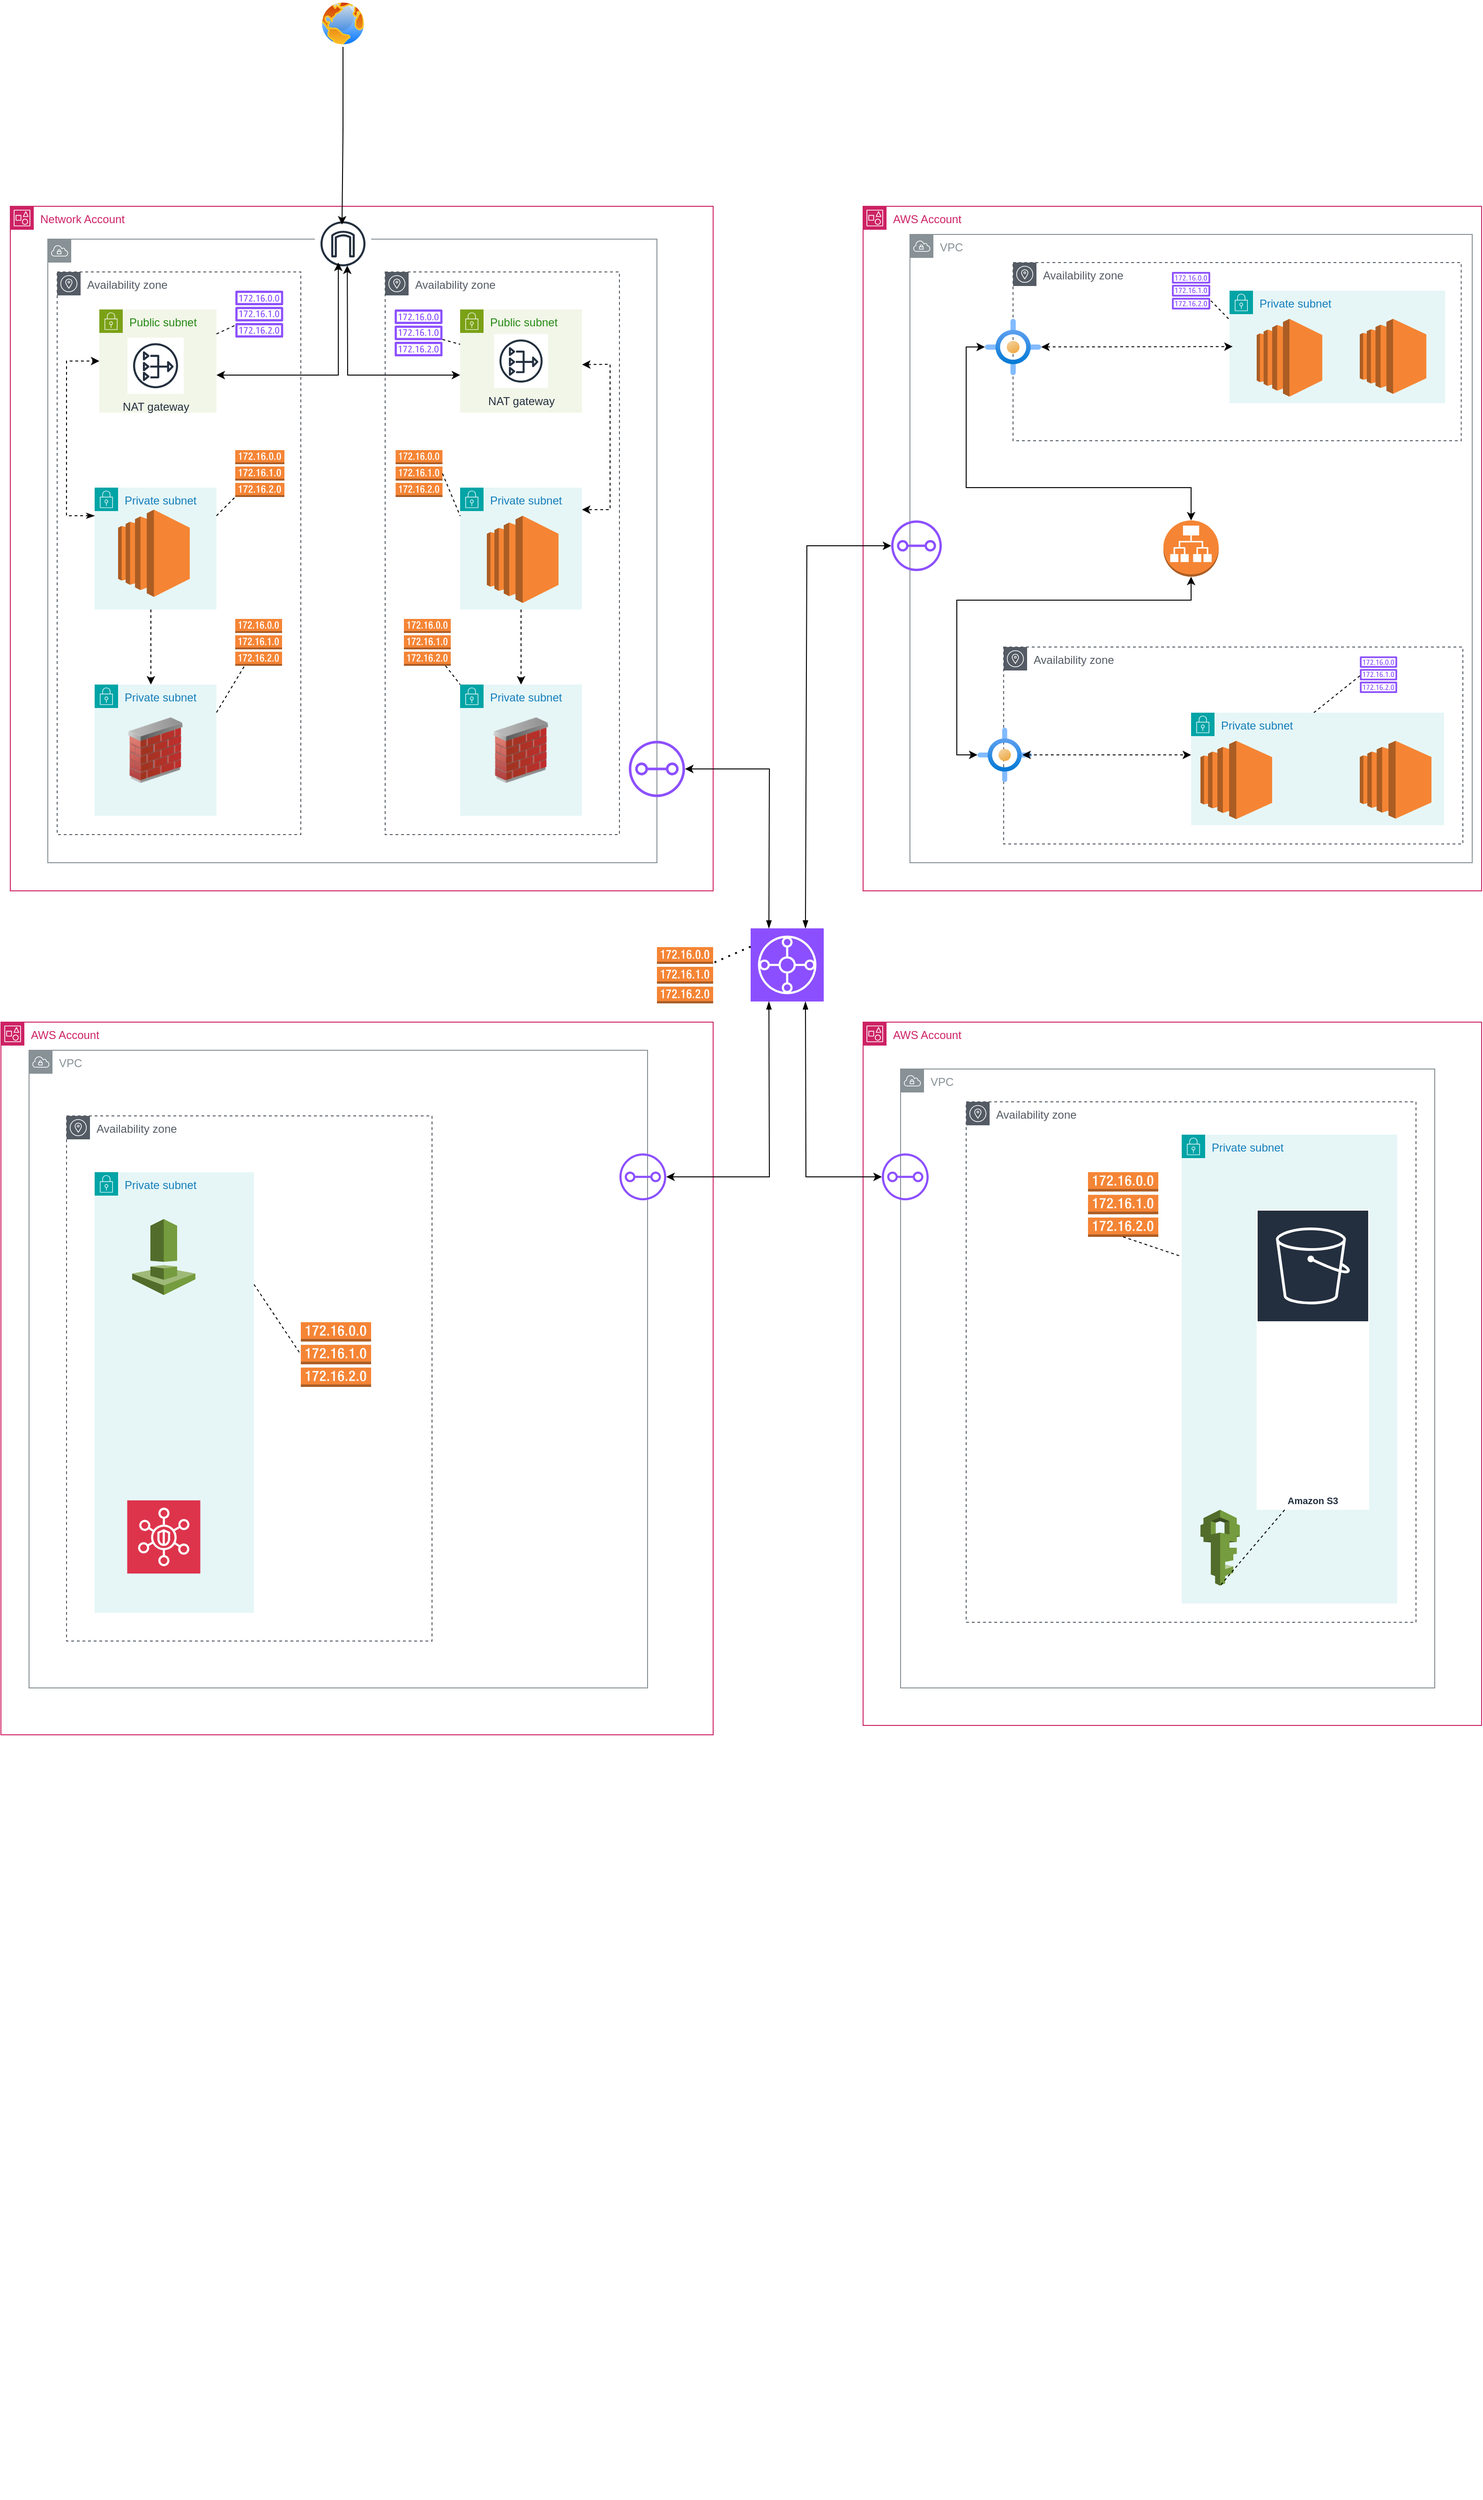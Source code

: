 <mxfile version="24.6.4" type="device">
  <diagram name="Page-1" id="OWm6JN1-mjV2NO-qpUYA">
    <mxGraphModel dx="2088" dy="2389" grid="1" gridSize="10" guides="1" tooltips="1" connect="1" arrows="1" fold="1" page="1" pageScale="1" pageWidth="850" pageHeight="1100" math="0" shadow="0">
      <root>
        <mxCell id="0" />
        <mxCell id="1" parent="0" />
        <mxCell id="9U7nXSSRrDvz8QAHJqQ8-1" value="Network Account" style="points=[[0,0],[0.25,0],[0.5,0],[0.75,0],[1,0],[1,0.25],[1,0.5],[1,0.75],[1,1],[0.75,1],[0.5,1],[0.25,1],[0,1],[0,0.75],[0,0.5],[0,0.25]];outlineConnect=0;gradientColor=none;html=1;whiteSpace=wrap;fontSize=12;fontStyle=0;container=1;pointerEvents=0;collapsible=0;recursiveResize=0;shape=mxgraph.aws4.group;grIcon=mxgraph.aws4.group_account;strokeColor=#CD2264;fillColor=none;verticalAlign=top;align=left;spacingLeft=30;fontColor=#CD2264;dashed=0;" parent="1" vertex="1">
          <mxGeometry x="70" y="-790" width="750" height="730" as="geometry" />
        </mxCell>
        <mxCell id="9U7nXSSRrDvz8QAHJqQ8-16" value="Availability zone" style="sketch=0;outlineConnect=0;gradientColor=none;html=1;whiteSpace=wrap;fontSize=12;fontStyle=0;shape=mxgraph.aws4.group;grIcon=mxgraph.aws4.group_availability_zone;strokeColor=#545B64;fillColor=none;verticalAlign=top;align=left;spacingLeft=30;fontColor=#545B64;dashed=1;" parent="9U7nXSSRrDvz8QAHJqQ8-1" vertex="1">
          <mxGeometry x="50" y="70" width="260" height="600" as="geometry" />
        </mxCell>
        <mxCell id="9U7nXSSRrDvz8QAHJqQ8-17" value="Availability zone" style="sketch=0;outlineConnect=0;gradientColor=none;html=1;whiteSpace=wrap;fontSize=12;fontStyle=0;shape=mxgraph.aws4.group;grIcon=mxgraph.aws4.group_availability_zone;strokeColor=#545B64;fillColor=none;verticalAlign=top;align=left;spacingLeft=30;fontColor=#545B64;dashed=1;" parent="9U7nXSSRrDvz8QAHJqQ8-1" vertex="1">
          <mxGeometry x="400" y="70" width="250" height="600" as="geometry" />
        </mxCell>
        <mxCell id="9U7nXSSRrDvz8QAHJqQ8-20" value="Private subnet" style="points=[[0,0],[0.25,0],[0.5,0],[0.75,0],[1,0],[1,0.25],[1,0.5],[1,0.75],[1,1],[0.75,1],[0.5,1],[0.25,1],[0,1],[0,0.75],[0,0.5],[0,0.25]];outlineConnect=0;gradientColor=none;html=1;whiteSpace=wrap;fontSize=12;fontStyle=0;container=1;pointerEvents=0;collapsible=0;recursiveResize=0;shape=mxgraph.aws4.group;grIcon=mxgraph.aws4.group_security_group;grStroke=0;strokeColor=#00A4A6;fillColor=#E6F6F7;verticalAlign=top;align=left;spacingLeft=30;fontColor=#147EBA;dashed=0;" parent="9U7nXSSRrDvz8QAHJqQ8-1" vertex="1">
          <mxGeometry x="90" y="300" width="130" height="130" as="geometry" />
        </mxCell>
        <mxCell id="9U7nXSSRrDvz8QAHJqQ8-21" value="Private subnet" style="points=[[0,0],[0.25,0],[0.5,0],[0.75,0],[1,0],[1,0.25],[1,0.5],[1,0.75],[1,1],[0.75,1],[0.5,1],[0.25,1],[0,1],[0,0.75],[0,0.5],[0,0.25]];outlineConnect=0;gradientColor=none;html=1;whiteSpace=wrap;fontSize=12;fontStyle=0;container=1;pointerEvents=0;collapsible=0;recursiveResize=0;shape=mxgraph.aws4.group;grIcon=mxgraph.aws4.group_security_group;grStroke=0;strokeColor=#00A4A6;fillColor=#E6F6F7;verticalAlign=top;align=left;spacingLeft=30;fontColor=#147EBA;dashed=0;" parent="9U7nXSSRrDvz8QAHJqQ8-1" vertex="1">
          <mxGeometry x="90" y="510" width="130" height="140" as="geometry" />
        </mxCell>
        <mxCell id="9U7nXSSRrDvz8QAHJqQ8-18" value="&lt;div&gt;&lt;br&gt;&lt;/div&gt;&lt;div&gt;&lt;br&gt;&lt;/div&gt;&lt;div&gt;&lt;br&gt;&lt;/div&gt;&lt;div&gt;&lt;br&gt;&lt;/div&gt;&lt;div&gt;&lt;br&gt;&lt;/div&gt;&lt;div&gt;&lt;br&gt;&lt;/div&gt;&lt;div&gt;&lt;br&gt;&lt;/div&gt;&lt;div&gt;&lt;br&gt;&lt;/div&gt;&lt;div&gt;&lt;br&gt;&lt;/div&gt;&lt;div&gt;&lt;br&gt;&lt;/div&gt;&lt;div&gt;&lt;br&gt;&lt;/div&gt;&lt;div&gt;&lt;br&gt;&lt;/div&gt;&lt;div&gt;&lt;br&gt;&lt;/div&gt;&lt;div&gt;&lt;br&gt;&lt;/div&gt;&lt;div&gt;&lt;br&gt;&lt;/div&gt;&lt;div&gt;&lt;br&gt;&lt;/div&gt;&lt;div&gt;&lt;br&gt;&lt;/div&gt;&lt;div&gt;&lt;br&gt;&lt;/div&gt;&lt;div&gt;&lt;br&gt;&lt;/div&gt;&lt;div&gt;&lt;br&gt;&lt;/div&gt;&lt;div&gt;&lt;br&gt;&lt;/div&gt;&lt;div&gt;&lt;br&gt;&lt;/div&gt;&lt;div&gt;&lt;br&gt;&lt;/div&gt;&lt;div&gt;&lt;br&gt;&lt;/div&gt;&lt;div&gt;&lt;br&gt;&lt;/div&gt;&lt;div&gt;&lt;br&gt;&lt;/div&gt;&lt;div&gt;&lt;br&gt;&lt;/div&gt;&lt;div&gt;&lt;br&gt;&lt;/div&gt;&lt;div&gt;&lt;br&gt;&lt;/div&gt;&lt;div&gt;&lt;br&gt;&lt;/div&gt;&lt;div&gt;&lt;br&gt;&lt;/div&gt;&lt;div&gt;&lt;br&gt;&lt;/div&gt;&lt;div&gt;&lt;br&gt;&lt;/div&gt;&lt;div&gt;&lt;br&gt;&lt;/div&gt;&lt;div&gt;&lt;br&gt;&lt;/div&gt;&lt;div&gt;&lt;br&gt;&lt;/div&gt;&lt;div&gt;&lt;br&gt;&lt;/div&gt;&lt;div&gt;&lt;br&gt;&lt;/div&gt;&lt;div&gt;&lt;br&gt;&lt;/div&gt;&lt;div&gt;&lt;br&gt;&lt;/div&gt;&lt;div&gt;&lt;br&gt;&lt;/div&gt;&lt;div&gt;&lt;br&gt;&lt;/div&gt;&lt;div&gt;&lt;br&gt;&lt;/div&gt;&lt;div&gt;&lt;br&gt;&lt;/div&gt;&lt;div&gt;&lt;br&gt;&lt;/div&gt;&lt;div&gt;&lt;br&gt;&lt;/div&gt;&lt;div&gt;&lt;br&gt;&lt;/div&gt;&lt;div&gt;&lt;br&gt;&lt;/div&gt;&lt;div&gt;&lt;br&gt;&lt;/div&gt;&lt;div&gt;&lt;br&gt;&lt;/div&gt;&lt;div&gt;&lt;br&gt;&lt;/div&gt;&lt;div&gt;&lt;br&gt;&lt;/div&gt;&lt;div&gt;&lt;br&gt;&lt;/div&gt;&lt;div&gt;&lt;br&gt;&lt;/div&gt;&lt;div&gt;&lt;br&gt;&lt;/div&gt;&lt;div&gt;&lt;br&gt;&lt;/div&gt;&lt;div&gt;&lt;br&gt;&lt;/div&gt;&lt;div&gt;&lt;br&gt;&lt;/div&gt;&lt;div&gt;&lt;br&gt;&lt;/div&gt;&lt;div&gt;&lt;br&gt;&lt;/div&gt;&lt;div&gt;&lt;br&gt;&lt;/div&gt;&lt;div&gt;&lt;br&gt;&lt;/div&gt;&lt;div&gt;&lt;br&gt;&lt;/div&gt;&lt;div&gt;&lt;br&gt;&lt;/div&gt;&lt;div&gt;&lt;br&gt;&lt;/div&gt;&lt;div&gt;&lt;br&gt;&lt;/div&gt;&lt;div&gt;&lt;br&gt;&lt;/div&gt;&lt;div&gt;&lt;br&gt;&lt;/div&gt;&lt;div&gt;&lt;br&gt;&lt;/div&gt;&lt;div&gt;&lt;br&gt;&lt;/div&gt;&lt;div&gt;&lt;br&gt;&lt;/div&gt;&lt;div&gt;&lt;br&gt;&lt;/div&gt;&lt;div&gt;&lt;br&gt;&lt;/div&gt;&lt;div&gt;&lt;br&gt;&lt;/div&gt;&lt;div&gt;&lt;br&gt;&lt;/div&gt;&lt;div&gt;&lt;br&gt;&lt;/div&gt;&lt;div&gt;&lt;br&gt;&lt;/div&gt;&lt;div&gt;&lt;br&gt;&lt;/div&gt;&lt;div&gt;&lt;br&gt;&lt;/div&gt;&lt;div&gt;&lt;br&gt;&lt;/div&gt;&lt;div&gt;&lt;br&gt;&lt;/div&gt;&lt;div&gt;&lt;br&gt;&lt;/div&gt;&lt;div&gt;&lt;br&gt;&lt;/div&gt;&lt;div&gt;&lt;br&gt;&lt;/div&gt;&lt;div&gt;&lt;br&gt;&lt;/div&gt;&lt;div&gt;&lt;br&gt;&lt;/div&gt;&lt;div&gt;&lt;br&gt;&lt;/div&gt;&lt;div&gt;&lt;br&gt;&lt;/div&gt;&lt;div&gt;&lt;br&gt;&lt;/div&gt;&lt;div&gt;&lt;br&gt;&lt;/div&gt;&lt;div&gt;&lt;br&gt;&lt;/div&gt;&lt;div&gt;&lt;br&gt;&lt;/div&gt;&lt;div&gt;&lt;br&gt;&lt;/div&gt;&lt;div&gt;&lt;br&gt;&lt;/div&gt;&lt;div&gt;&lt;br&gt;&lt;/div&gt;&lt;div&gt;&lt;br&gt;&lt;/div&gt;&lt;div&gt;&lt;br&gt;&lt;/div&gt;&lt;div&gt;&lt;br&gt;&lt;/div&gt;&lt;div&gt;&lt;br&gt;&lt;/div&gt;&lt;div&gt;&lt;br&gt;&lt;/div&gt;&lt;div&gt;&lt;br&gt;&lt;/div&gt;&lt;div&gt;&lt;br&gt;&lt;/div&gt;&lt;div&gt;&lt;br&gt;&lt;/div&gt;&lt;div&gt;&lt;br&gt;&lt;/div&gt;&lt;div&gt;&lt;br&gt;&lt;/div&gt;&lt;div&gt;&lt;br&gt;&lt;/div&gt;&lt;div&gt;&lt;br&gt;&lt;/div&gt;&lt;div&gt;&lt;br&gt;&lt;/div&gt;&lt;div&gt;&lt;br&gt;&lt;/div&gt;&lt;div&gt;&lt;br&gt;&lt;/div&gt;&lt;div&gt;&lt;br&gt;&lt;/div&gt;&lt;div&gt;&lt;br&gt;&lt;/div&gt;&lt;div&gt;&lt;br&gt;&lt;/div&gt;&lt;div&gt;&lt;br&gt;&lt;/div&gt;&lt;div&gt;&lt;br&gt;&lt;/div&gt;&lt;div&gt;&lt;br&gt;&lt;/div&gt;&lt;div&gt;&lt;br&gt;&lt;/div&gt;&lt;div&gt;&lt;br&gt;&lt;/div&gt;&lt;div&gt;&lt;br&gt;&lt;/div&gt;&lt;div&gt;&lt;br&gt;&lt;/div&gt;&lt;div&gt;&lt;br&gt;&lt;/div&gt;&lt;div&gt;&lt;br&gt;&lt;/div&gt;&lt;div&gt;&lt;br&gt;&lt;/div&gt;&lt;div&gt;&lt;br&gt;&lt;/div&gt;&lt;div&gt;&lt;br&gt;&lt;/div&gt;&lt;div&gt;&lt;br&gt;&lt;/div&gt;&lt;div&gt;&lt;br&gt;&lt;/div&gt;&lt;div&gt;&lt;br&gt;&lt;/div&gt;&lt;div&gt;&lt;br&gt;&lt;/div&gt;&lt;div&gt;&lt;br&gt;&lt;/div&gt;&lt;div&gt;&lt;br&gt;&lt;/div&gt;&lt;div&gt;&lt;br&gt;&lt;/div&gt;&lt;div&gt;&lt;br&gt;&lt;/div&gt;&lt;div&gt;&lt;br&gt;&lt;/div&gt;&lt;div&gt;&lt;br&gt;&lt;/div&gt;&lt;div&gt;&lt;br&gt;&lt;/div&gt;&lt;div&gt;&lt;br&gt;&lt;/div&gt;&lt;div&gt;&lt;br&gt;&lt;/div&gt;&lt;div&gt;&lt;br&gt;&lt;/div&gt;&lt;div&gt;&lt;br&gt;&lt;/div&gt;&lt;div&gt;&lt;br&gt;&lt;/div&gt;&lt;div&gt;&lt;br&gt;&lt;/div&gt;&lt;div&gt;&lt;br&gt;&lt;/div&gt;&lt;div&gt;&lt;br&gt;&lt;/div&gt;&lt;div&gt;&lt;br&gt;&lt;/div&gt;&lt;div&gt;&lt;br&gt;&lt;/div&gt;&lt;div&gt;&lt;br&gt;&lt;/div&gt;&lt;div&gt;&lt;br&gt;&lt;/div&gt;&lt;div&gt;&lt;br&gt;&lt;/div&gt;&lt;div&gt;&lt;br&gt;&lt;/div&gt;&lt;div&gt;&lt;br&gt;&lt;/div&gt;&lt;div&gt;&lt;br&gt;&lt;/div&gt;&lt;div&gt;&lt;br&gt;&lt;/div&gt;&lt;div&gt;&lt;br&gt;&lt;/div&gt;&lt;div&gt;&lt;br&gt;&lt;/div&gt;&lt;div&gt;&lt;br&gt;&lt;/div&gt;&lt;div&gt;&lt;br&gt;&lt;/div&gt;&lt;div&gt;&lt;br&gt;&lt;/div&gt;&lt;div&gt;&lt;br&gt;&lt;/div&gt;&lt;div&gt;&lt;br&gt;&lt;/div&gt;&lt;div&gt;&lt;br&gt;&lt;/div&gt;&lt;div&gt;&lt;br&gt;&lt;/div&gt;&lt;div&gt;&lt;br&gt;&lt;/div&gt;&lt;div&gt;&lt;br&gt;&lt;/div&gt;&lt;div&gt;&lt;br&gt;&lt;/div&gt;&lt;div&gt;&lt;br&gt;&lt;/div&gt;&lt;div&gt;&lt;br&gt;&lt;/div&gt;" style="sketch=0;outlineConnect=0;gradientColor=none;html=1;whiteSpace=wrap;fontSize=12;fontStyle=0;shape=mxgraph.aws4.group;grIcon=mxgraph.aws4.group_vpc;strokeColor=#879196;fillColor=none;verticalAlign=top;align=left;spacingLeft=30;fontColor=#879196;dashed=0;" parent="9U7nXSSRrDvz8QAHJqQ8-1" vertex="1">
          <mxGeometry x="40" y="35" width="650" height="665" as="geometry" />
        </mxCell>
        <mxCell id="9U7nXSSRrDvz8QAHJqQ8-23" value="Private subnet" style="points=[[0,0],[0.25,0],[0.5,0],[0.75,0],[1,0],[1,0.25],[1,0.5],[1,0.75],[1,1],[0.75,1],[0.5,1],[0.25,1],[0,1],[0,0.75],[0,0.5],[0,0.25]];outlineConnect=0;gradientColor=none;html=1;whiteSpace=wrap;fontSize=12;fontStyle=0;container=1;pointerEvents=0;collapsible=0;recursiveResize=0;shape=mxgraph.aws4.group;grIcon=mxgraph.aws4.group_security_group;grStroke=0;strokeColor=#00A4A6;fillColor=#E6F6F7;verticalAlign=top;align=left;spacingLeft=30;fontColor=#147EBA;dashed=0;" parent="9U7nXSSRrDvz8QAHJqQ8-1" vertex="1">
          <mxGeometry x="480" y="300" width="130" height="130" as="geometry" />
        </mxCell>
        <mxCell id="9U7nXSSRrDvz8QAHJqQ8-24" value="Private subnet" style="points=[[0,0],[0.25,0],[0.5,0],[0.75,0],[1,0],[1,0.25],[1,0.5],[1,0.75],[1,1],[0.75,1],[0.5,1],[0.25,1],[0,1],[0,0.75],[0,0.5],[0,0.25]];outlineConnect=0;gradientColor=none;html=1;whiteSpace=wrap;fontSize=12;fontStyle=0;container=1;pointerEvents=0;collapsible=0;recursiveResize=0;shape=mxgraph.aws4.group;grIcon=mxgraph.aws4.group_security_group;grStroke=0;strokeColor=#00A4A6;fillColor=#E6F6F7;verticalAlign=top;align=left;spacingLeft=30;fontColor=#147EBA;dashed=0;" parent="9U7nXSSRrDvz8QAHJqQ8-1" vertex="1">
          <mxGeometry x="480" y="510" width="130" height="140" as="geometry" />
        </mxCell>
        <mxCell id="9U7nXSSRrDvz8QAHJqQ8-25" value="Public subnet" style="points=[[0,0],[0.25,0],[0.5,0],[0.75,0],[1,0],[1,0.25],[1,0.5],[1,0.75],[1,1],[0.75,1],[0.5,1],[0.25,1],[0,1],[0,0.75],[0,0.5],[0,0.25]];outlineConnect=0;gradientColor=none;html=1;whiteSpace=wrap;fontSize=12;fontStyle=0;container=1;pointerEvents=0;collapsible=0;recursiveResize=0;shape=mxgraph.aws4.group;grIcon=mxgraph.aws4.group_security_group;grStroke=0;strokeColor=#7AA116;fillColor=#F2F6E8;verticalAlign=top;align=left;spacingLeft=30;fontColor=#248814;dashed=0;" parent="9U7nXSSRrDvz8QAHJqQ8-1" vertex="1">
          <mxGeometry x="480" y="110" width="130" height="110" as="geometry" />
        </mxCell>
        <mxCell id="9U7nXSSRrDvz8QAHJqQ8-35" value="NAT gateway" style="sketch=0;outlineConnect=0;fontColor=#232F3E;gradientColor=none;strokeColor=#232F3E;fillColor=#ffffff;dashed=0;verticalLabelPosition=bottom;verticalAlign=top;align=center;html=1;fontSize=12;fontStyle=0;aspect=fixed;shape=mxgraph.aws4.resourceIcon;resIcon=mxgraph.aws4.nat_gateway;" parent="9U7nXSSRrDvz8QAHJqQ8-25" vertex="1">
          <mxGeometry x="36.25" y="26.25" width="57.5" height="57.5" as="geometry" />
        </mxCell>
        <mxCell id="9U7nXSSRrDvz8QAHJqQ8-26" value="" style="image;html=1;image=img/lib/clip_art/networking/Firewall_02_128x128.png" parent="9U7nXSSRrDvz8QAHJqQ8-1" vertex="1">
          <mxGeometry x="115" y="545" width="80" height="70" as="geometry" />
        </mxCell>
        <mxCell id="9U7nXSSRrDvz8QAHJqQ8-81" value="" style="sketch=0;outlineConnect=0;fontColor=#232F3E;gradientColor=none;fillColor=#8C4FFF;strokeColor=none;dashed=0;verticalLabelPosition=bottom;verticalAlign=top;align=center;html=1;fontSize=12;fontStyle=0;aspect=fixed;pointerEvents=1;shape=mxgraph.aws4.transit_gateway_attachment;" parent="9U7nXSSRrDvz8QAHJqQ8-1" vertex="1">
          <mxGeometry x="660" y="570" width="60" height="60" as="geometry" />
        </mxCell>
        <mxCell id="9U7nXSSRrDvz8QAHJqQ8-84" value="" style="outlineConnect=0;dashed=0;verticalLabelPosition=bottom;verticalAlign=top;align=center;html=1;shape=mxgraph.aws3.route_table;fillColor=#F58536;gradientColor=none;" parent="9U7nXSSRrDvz8QAHJqQ8-1" vertex="1">
          <mxGeometry x="240" y="440" width="50" height="50" as="geometry" />
        </mxCell>
        <mxCell id="A2wYe5Lk7VYMT8OSqMmi-5" value="" style="outlineConnect=0;dashed=0;verticalLabelPosition=bottom;verticalAlign=top;align=center;html=1;shape=mxgraph.aws3.route_table;fillColor=#F58536;gradientColor=none;" parent="9U7nXSSRrDvz8QAHJqQ8-1" vertex="1">
          <mxGeometry x="420" y="440" width="50" height="50" as="geometry" />
        </mxCell>
        <mxCell id="A2wYe5Lk7VYMT8OSqMmi-6" value="" style="endArrow=none;dashed=1;html=1;rounded=0;exitX=0.277;exitY=0.759;exitDx=0;exitDy=0;exitPerimeter=0;" parent="9U7nXSSRrDvz8QAHJqQ8-1" edge="1" target="9U7nXSSRrDvz8QAHJqQ8-84" source="9U7nXSSRrDvz8QAHJqQ8-18">
          <mxGeometry width="50" height="50" relative="1" as="geometry">
            <mxPoint x="220" y="370" as="sourcePoint" />
            <mxPoint x="260" y="370" as="targetPoint" />
          </mxGeometry>
        </mxCell>
        <mxCell id="A2wYe5Lk7VYMT8OSqMmi-7" value="" style="endArrow=none;dashed=1;html=1;rounded=0;entryX=0;entryY=0;entryDx=0;entryDy=0;" parent="9U7nXSSRrDvz8QAHJqQ8-1" source="A2wYe5Lk7VYMT8OSqMmi-5" edge="1" target="9U7nXSSRrDvz8QAHJqQ8-24">
          <mxGeometry width="50" height="50" relative="1" as="geometry">
            <mxPoint x="430" y="410" as="sourcePoint" />
            <mxPoint x="480" y="360" as="targetPoint" />
          </mxGeometry>
        </mxCell>
        <mxCell id="A2wYe5Lk7VYMT8OSqMmi-9" value="" style="endArrow=none;dashed=1;html=1;rounded=0;" parent="9U7nXSSRrDvz8QAHJqQ8-1" edge="1" target="A2wYe5Lk7VYMT8OSqMmi-10" source="aYsSUd1kMYHy3e7kK73V-3">
          <mxGeometry width="50" height="50" relative="1" as="geometry">
            <mxPoint x="220" y="450" as="sourcePoint" />
            <mxPoint x="260" y="440" as="targetPoint" />
          </mxGeometry>
        </mxCell>
        <mxCell id="A2wYe5Lk7VYMT8OSqMmi-10" value="" style="sketch=0;outlineConnect=0;fontColor=#232F3E;gradientColor=none;fillColor=#8C4FFF;strokeColor=none;dashed=0;verticalLabelPosition=bottom;verticalAlign=top;align=center;html=1;fontSize=12;fontStyle=0;aspect=fixed;pointerEvents=1;shape=mxgraph.aws4.route_table;" parent="9U7nXSSRrDvz8QAHJqQ8-1" vertex="1">
          <mxGeometry x="240" y="90" width="51.32" height="50" as="geometry" />
        </mxCell>
        <mxCell id="A2wYe5Lk7VYMT8OSqMmi-11" value="" style="sketch=0;outlineConnect=0;fontColor=#232F3E;gradientColor=none;fillColor=#8C4FFF;strokeColor=none;dashed=0;verticalLabelPosition=bottom;verticalAlign=top;align=center;html=1;fontSize=12;fontStyle=0;aspect=fixed;pointerEvents=1;shape=mxgraph.aws4.route_table;" parent="9U7nXSSRrDvz8QAHJqQ8-1" vertex="1">
          <mxGeometry x="410" y="110" width="51.32" height="50" as="geometry" />
        </mxCell>
        <mxCell id="A2wYe5Lk7VYMT8OSqMmi-12" value="" style="endArrow=none;dashed=1;html=1;rounded=0;" parent="9U7nXSSRrDvz8QAHJqQ8-1" source="A2wYe5Lk7VYMT8OSqMmi-11" edge="1" target="9U7nXSSRrDvz8QAHJqQ8-25">
          <mxGeometry width="50" height="50" relative="1" as="geometry">
            <mxPoint x="430" y="490" as="sourcePoint" />
            <mxPoint x="480" y="440" as="targetPoint" />
          </mxGeometry>
        </mxCell>
        <mxCell id="aYsSUd1kMYHy3e7kK73V-3" value="Public subnet" style="points=[[0,0],[0.25,0],[0.5,0],[0.75,0],[1,0],[1,0.25],[1,0.5],[1,0.75],[1,1],[0.75,1],[0.5,1],[0.25,1],[0,1],[0,0.75],[0,0.5],[0,0.25]];outlineConnect=0;gradientColor=none;html=1;whiteSpace=wrap;fontSize=12;fontStyle=0;container=1;pointerEvents=0;collapsible=0;recursiveResize=0;shape=mxgraph.aws4.group;grIcon=mxgraph.aws4.group_security_group;grStroke=0;strokeColor=#7AA116;fillColor=#F2F6E8;verticalAlign=top;align=left;spacingLeft=30;fontColor=#248814;dashed=0;" vertex="1" parent="9U7nXSSRrDvz8QAHJqQ8-1">
          <mxGeometry x="95" y="110" width="125" height="110" as="geometry" />
        </mxCell>
        <mxCell id="aYsSUd1kMYHy3e7kK73V-4" value="" style="outlineConnect=0;dashed=0;verticalLabelPosition=bottom;verticalAlign=top;align=center;html=1;shape=mxgraph.aws3.route_table;fillColor=#F58536;gradientColor=none;" vertex="1" parent="9U7nXSSRrDvz8QAHJqQ8-1">
          <mxGeometry x="240" y="260" width="52.5" height="50" as="geometry" />
        </mxCell>
        <mxCell id="aYsSUd1kMYHy3e7kK73V-5" value="" style="endArrow=none;dashed=1;html=1;rounded=0;entryX=0;entryY=1;entryDx=0;entryDy=0;entryPerimeter=0;" edge="1" parent="9U7nXSSRrDvz8QAHJqQ8-1" target="aYsSUd1kMYHy3e7kK73V-4">
          <mxGeometry width="50" height="50" relative="1" as="geometry">
            <mxPoint x="220" y="330" as="sourcePoint" />
            <mxPoint x="260" y="270" as="targetPoint" />
          </mxGeometry>
        </mxCell>
        <mxCell id="aYsSUd1kMYHy3e7kK73V-6" value="" style="outlineConnect=0;dashed=0;verticalLabelPosition=bottom;verticalAlign=top;align=center;html=1;shape=mxgraph.aws3.route_table;fillColor=#F58536;gradientColor=none;" vertex="1" parent="9U7nXSSRrDvz8QAHJqQ8-1">
          <mxGeometry x="411.17" y="260" width="50" height="50" as="geometry" />
        </mxCell>
        <mxCell id="aYsSUd1kMYHy3e7kK73V-8" value="" style="endArrow=none;dashed=1;html=1;rounded=0;exitX=1;exitY=0.5;exitDx=0;exitDy=0;exitPerimeter=0;entryX=0.677;entryY=0.444;entryDx=0;entryDy=0;entryPerimeter=0;" edge="1" parent="9U7nXSSRrDvz8QAHJqQ8-1" source="aYsSUd1kMYHy3e7kK73V-6" target="9U7nXSSRrDvz8QAHJqQ8-18">
          <mxGeometry width="50" height="50" relative="1" as="geometry">
            <mxPoint x="550" y="240" as="sourcePoint" />
            <mxPoint x="600" y="190" as="targetPoint" />
          </mxGeometry>
        </mxCell>
        <mxCell id="aYsSUd1kMYHy3e7kK73V-13" value="" style="endArrow=classic;html=1;rounded=0;startArrow=classicThin;startFill=1;dashed=1;" edge="1" parent="9U7nXSSRrDvz8QAHJqQ8-1" target="aYsSUd1kMYHy3e7kK73V-3">
          <mxGeometry width="50" height="50" relative="1" as="geometry">
            <mxPoint x="89.95" y="330" as="sourcePoint" />
            <mxPoint x="90.0" y="180.285" as="targetPoint" />
            <Array as="points">
              <mxPoint x="59.95" y="330" />
              <mxPoint x="60" y="165" />
            </Array>
          </mxGeometry>
        </mxCell>
        <mxCell id="aYsSUd1kMYHy3e7kK73V-14" value="" style="endArrow=classic;startArrow=classic;html=1;rounded=0;exitX=0.877;exitY=0.414;exitDx=0;exitDy=0;exitPerimeter=0;dashed=1;" edge="1" parent="9U7nXSSRrDvz8QAHJqQ8-1">
          <mxGeometry width="50" height="50" relative="1" as="geometry">
            <mxPoint x="610.05" y="168.81" as="sourcePoint" />
            <mxPoint x="610" y="323.5" as="targetPoint" />
            <Array as="points">
              <mxPoint x="640" y="168.5" />
              <mxPoint x="640" y="323.5" />
            </Array>
          </mxGeometry>
        </mxCell>
        <mxCell id="9U7nXSSRrDvz8QAHJqQ8-27" value="" style="image;html=1;image=img/lib/clip_art/networking/Firewall_02_128x128.png" parent="9U7nXSSRrDvz8QAHJqQ8-1" vertex="1">
          <mxGeometry x="505" y="545" width="80" height="70" as="geometry" />
        </mxCell>
        <mxCell id="9U7nXSSRrDvz8QAHJqQ8-28" value="NAT gateway" style="sketch=0;outlineConnect=0;fontColor=#232F3E;gradientColor=none;strokeColor=#232F3E;fillColor=#ffffff;dashed=0;verticalLabelPosition=bottom;verticalAlign=top;align=center;html=1;fontSize=12;fontStyle=0;aspect=fixed;shape=mxgraph.aws4.resourceIcon;resIcon=mxgraph.aws4.nat_gateway;" parent="9U7nXSSRrDvz8QAHJqQ8-1" vertex="1">
          <mxGeometry x="125" y="140" width="60" height="60" as="geometry" />
        </mxCell>
        <mxCell id="aYsSUd1kMYHy3e7kK73V-26" value="" style="endArrow=classic;startArrow=none;html=1;rounded=0;startFill=0;dashed=1;" edge="1" parent="9U7nXSSRrDvz8QAHJqQ8-1" target="9U7nXSSRrDvz8QAHJqQ8-24">
          <mxGeometry width="50" height="50" relative="1" as="geometry">
            <mxPoint x="545" y="430" as="sourcePoint" />
            <mxPoint x="550" y="460" as="targetPoint" />
          </mxGeometry>
        </mxCell>
        <mxCell id="aYsSUd1kMYHy3e7kK73V-27" value="" style="endArrow=classic;startArrow=none;html=1;rounded=0;startFill=0;dashed=1;" edge="1" parent="9U7nXSSRrDvz8QAHJqQ8-1">
          <mxGeometry width="50" height="50" relative="1" as="geometry">
            <mxPoint x="150" y="430" as="sourcePoint" />
            <mxPoint x="150" y="510" as="targetPoint" />
          </mxGeometry>
        </mxCell>
        <mxCell id="9U7nXSSRrDvz8QAHJqQ8-19" value="&lt;div&gt;&lt;br&gt;&lt;/div&gt;&lt;div&gt;&lt;br&gt;&lt;/div&gt;&lt;div&gt;&lt;br&gt;&lt;/div&gt;&lt;div&gt;&lt;br&gt;&lt;/div&gt;&lt;div&gt;&lt;br&gt;&lt;/div&gt;&lt;div&gt;&lt;br&gt;&lt;/div&gt;&lt;div&gt;&lt;br&gt;&lt;/div&gt;&lt;div&gt;&lt;br&gt;&lt;/div&gt;&lt;div&gt;&lt;br&gt;&lt;/div&gt;&lt;div&gt;&lt;br&gt;&lt;/div&gt;&lt;div&gt;&lt;br&gt;&lt;/div&gt;&lt;div&gt;&lt;br&gt;&lt;/div&gt;&lt;div&gt;&lt;br&gt;&lt;/div&gt;&lt;div&gt;&lt;br&gt;&lt;/div&gt;&lt;div&gt;&lt;br&gt;&lt;/div&gt;&lt;div&gt;&lt;br&gt;&lt;/div&gt;&lt;div&gt;&lt;br&gt;&lt;/div&gt;&lt;div&gt;&lt;br&gt;&lt;/div&gt;&lt;div&gt;&lt;br&gt;&lt;/div&gt;&lt;div&gt;&lt;br&gt;&lt;/div&gt;&lt;div&gt;&lt;br&gt;&lt;/div&gt;&lt;div&gt;&lt;br&gt;&lt;/div&gt;&lt;div&gt;&lt;br&gt;&lt;/div&gt;&lt;div&gt;&lt;br&gt;&lt;/div&gt;&lt;div&gt;&lt;br&gt;&lt;/div&gt;&lt;div&gt;&lt;br&gt;&lt;/div&gt;&lt;div&gt;&lt;br&gt;&lt;/div&gt;&lt;div&gt;&lt;br&gt;&lt;/div&gt;&lt;div&gt;&lt;br&gt;&lt;/div&gt;&lt;div&gt;&lt;br&gt;&lt;/div&gt;&lt;div&gt;&lt;br&gt;&lt;/div&gt;&lt;div&gt;&lt;br&gt;&lt;/div&gt;&lt;div&gt;&lt;br&gt;&lt;/div&gt;" style="sketch=0;outlineConnect=0;fontColor=#232F3E;gradientColor=none;strokeColor=#232F3E;fillColor=#ffffff;dashed=0;verticalLabelPosition=bottom;verticalAlign=top;align=center;html=1;fontSize=12;fontStyle=0;aspect=fixed;shape=mxgraph.aws4.resourceIcon;resIcon=mxgraph.aws4.internet_gateway;" parent="9U7nXSSRrDvz8QAHJqQ8-1" vertex="1">
          <mxGeometry x="325" y="10" width="60" height="60" as="geometry" />
        </mxCell>
        <mxCell id="aYsSUd1kMYHy3e7kK73V-46" value="" style="endArrow=classic;startArrow=classic;html=1;rounded=0;exitX=0.277;exitY=0.218;exitDx=0;exitDy=0;exitPerimeter=0;" edge="1" parent="9U7nXSSRrDvz8QAHJqQ8-1" source="9U7nXSSRrDvz8QAHJqQ8-18">
          <mxGeometry width="50" height="50" relative="1" as="geometry">
            <mxPoint x="840" y="490" as="sourcePoint" />
            <mxPoint x="350" y="60" as="targetPoint" />
            <Array as="points">
              <mxPoint x="350" y="180" />
            </Array>
          </mxGeometry>
        </mxCell>
        <mxCell id="aYsSUd1kMYHy3e7kK73V-47" value="" style="endArrow=classic;startArrow=classic;html=1;rounded=0;exitX=0.677;exitY=0.218;exitDx=0;exitDy=0;exitPerimeter=0;entryX=0.576;entryY=0.885;entryDx=0;entryDy=0;entryPerimeter=0;" edge="1" parent="9U7nXSSRrDvz8QAHJqQ8-1" source="9U7nXSSRrDvz8QAHJqQ8-18" target="9U7nXSSRrDvz8QAHJqQ8-19">
          <mxGeometry width="50" height="50" relative="1" as="geometry">
            <mxPoint x="510" y="220" as="sourcePoint" />
            <mxPoint x="360" y="70" as="targetPoint" />
            <Array as="points">
              <mxPoint x="360" y="180" />
            </Array>
          </mxGeometry>
        </mxCell>
        <mxCell id="aYsSUd1kMYHy3e7kK73V-48" value="" style="outlineConnect=0;dashed=0;verticalLabelPosition=bottom;verticalAlign=top;align=center;html=1;shape=mxgraph.aws3.ec2;fillColor=#F58534;gradientColor=none;" vertex="1" parent="9U7nXSSRrDvz8QAHJqQ8-1">
          <mxGeometry x="115" y="323.5" width="76.5" height="93" as="geometry" />
        </mxCell>
        <mxCell id="aYsSUd1kMYHy3e7kK73V-49" value="" style="outlineConnect=0;dashed=0;verticalLabelPosition=bottom;verticalAlign=top;align=center;html=1;shape=mxgraph.aws3.ec2;fillColor=#F58534;gradientColor=none;" vertex="1" parent="9U7nXSSRrDvz8QAHJqQ8-1">
          <mxGeometry x="508.5" y="330" width="76.5" height="93" as="geometry" />
        </mxCell>
        <mxCell id="9U7nXSSRrDvz8QAHJqQ8-34" value="AWS Account" style="points=[[0,0],[0.25,0],[0.5,0],[0.75,0],[1,0],[1,0.25],[1,0.5],[1,0.75],[1,1],[0.75,1],[0.5,1],[0.25,1],[0,1],[0,0.75],[0,0.5],[0,0.25]];outlineConnect=0;gradientColor=none;html=1;whiteSpace=wrap;fontSize=12;fontStyle=0;container=1;pointerEvents=0;collapsible=0;recursiveResize=0;shape=mxgraph.aws4.group;grIcon=mxgraph.aws4.group_account;strokeColor=#CD2264;fillColor=none;verticalAlign=top;align=left;spacingLeft=30;fontColor=#CD2264;dashed=0;" parent="1" vertex="1">
          <mxGeometry x="980" y="-790" width="660" height="730" as="geometry" />
        </mxCell>
        <mxCell id="9U7nXSSRrDvz8QAHJqQ8-36" value="VPC" style="sketch=0;outlineConnect=0;gradientColor=none;html=1;whiteSpace=wrap;fontSize=12;fontStyle=0;shape=mxgraph.aws4.group;grIcon=mxgraph.aws4.group_vpc;strokeColor=#879196;fillColor=none;verticalAlign=top;align=left;spacingLeft=30;fontColor=#879196;dashed=0;" parent="9U7nXSSRrDvz8QAHJqQ8-34" vertex="1">
          <mxGeometry x="50" y="30" width="600" height="670" as="geometry" />
        </mxCell>
        <mxCell id="9U7nXSSRrDvz8QAHJqQ8-37" value="Private subnet" style="points=[[0,0],[0.25,0],[0.5,0],[0.75,0],[1,0],[1,0.25],[1,0.5],[1,0.75],[1,1],[0.75,1],[0.5,1],[0.25,1],[0,1],[0,0.75],[0,0.5],[0,0.25]];outlineConnect=0;gradientColor=none;html=1;whiteSpace=wrap;fontSize=12;fontStyle=0;container=1;pointerEvents=0;collapsible=0;recursiveResize=0;shape=mxgraph.aws4.group;grIcon=mxgraph.aws4.group_security_group;grStroke=0;strokeColor=#00A4A6;fillColor=#E6F6F7;verticalAlign=top;align=left;spacingLeft=30;fontColor=#147EBA;dashed=0;" parent="9U7nXSSRrDvz8QAHJqQ8-34" vertex="1">
          <mxGeometry x="350" y="540" width="270" height="120" as="geometry" />
        </mxCell>
        <mxCell id="9U7nXSSRrDvz8QAHJqQ8-42" value="Availability zone" style="sketch=0;outlineConnect=0;gradientColor=none;html=1;whiteSpace=wrap;fontSize=12;fontStyle=0;shape=mxgraph.aws4.group;grIcon=mxgraph.aws4.group_availability_zone;strokeColor=#545B64;fillColor=none;verticalAlign=top;align=left;spacingLeft=30;fontColor=#545B64;dashed=1;" parent="9U7nXSSRrDvz8QAHJqQ8-34" vertex="1">
          <mxGeometry x="160" y="60" width="478.25" height="190" as="geometry" />
        </mxCell>
        <mxCell id="9U7nXSSRrDvz8QAHJqQ8-41" value="Availability zone" style="sketch=0;outlineConnect=0;gradientColor=none;html=1;whiteSpace=wrap;fontSize=12;fontStyle=0;shape=mxgraph.aws4.group;grIcon=mxgraph.aws4.group_availability_zone;strokeColor=#545B64;fillColor=none;verticalAlign=top;align=left;spacingLeft=30;fontColor=#545B64;dashed=1;" parent="9U7nXSSRrDvz8QAHJqQ8-34" vertex="1">
          <mxGeometry x="150" y="470" width="490" height="210" as="geometry" />
        </mxCell>
        <mxCell id="A2wYe5Lk7VYMT8OSqMmi-13" value="" style="sketch=0;outlineConnect=0;fontColor=#232F3E;gradientColor=none;fillColor=#8C4FFF;strokeColor=none;dashed=0;verticalLabelPosition=bottom;verticalAlign=top;align=center;html=1;fontSize=12;fontStyle=0;aspect=fixed;pointerEvents=1;shape=mxgraph.aws4.route_table;" parent="9U7nXSSRrDvz8QAHJqQ8-34" vertex="1">
          <mxGeometry x="329.47" y="70" width="41.05" height="40" as="geometry" />
        </mxCell>
        <mxCell id="9U7nXSSRrDvz8QAHJqQ8-49" value="Private subnet" style="points=[[0,0],[0.25,0],[0.5,0],[0.75,0],[1,0],[1,0.25],[1,0.5],[1,0.75],[1,1],[0.75,1],[0.5,1],[0.25,1],[0,1],[0,0.75],[0,0.5],[0,0.25]];outlineConnect=0;gradientColor=none;html=1;whiteSpace=wrap;fontSize=12;fontStyle=0;container=1;pointerEvents=0;collapsible=0;recursiveResize=0;shape=mxgraph.aws4.group;grIcon=mxgraph.aws4.group_security_group;grStroke=0;strokeColor=#00A4A6;fillColor=#E6F6F7;verticalAlign=top;align=left;spacingLeft=30;fontColor=#147EBA;dashed=0;" parent="9U7nXSSRrDvz8QAHJqQ8-34" vertex="1">
          <mxGeometry x="391.05" y="90" width="230" height="120" as="geometry" />
        </mxCell>
        <mxCell id="9U7nXSSRrDvz8QAHJqQ8-51" value="" style="outlineConnect=0;dashed=0;verticalLabelPosition=bottom;verticalAlign=top;align=center;html=1;shape=mxgraph.aws3.ec2;fillColor=#F58534;gradientColor=none;" parent="9U7nXSSRrDvz8QAHJqQ8-49" vertex="1">
          <mxGeometry x="138.95" y="30" width="71.05" height="80" as="geometry" />
        </mxCell>
        <mxCell id="9U7nXSSRrDvz8QAHJqQ8-57" value="" style="outlineConnect=0;dashed=0;verticalLabelPosition=bottom;verticalAlign=top;align=center;html=1;shape=mxgraph.aws3.ec2;fillColor=#F58534;gradientColor=none;" parent="9U7nXSSRrDvz8QAHJqQ8-34" vertex="1">
          <mxGeometry x="420" y="120" width="70" height="83" as="geometry" />
        </mxCell>
        <mxCell id="A2wYe5Lk7VYMT8OSqMmi-22" value="" style="outlineConnect=0;dashed=0;verticalLabelPosition=bottom;verticalAlign=top;align=center;html=1;shape=mxgraph.aws3.ec2;fillColor=#F58534;gradientColor=none;" parent="9U7nXSSRrDvz8QAHJqQ8-34" vertex="1">
          <mxGeometry x="360" y="570" width="76.5" height="83.5" as="geometry" />
        </mxCell>
        <mxCell id="A2wYe5Lk7VYMT8OSqMmi-23" value="" style="outlineConnect=0;dashed=0;verticalLabelPosition=bottom;verticalAlign=top;align=center;html=1;shape=mxgraph.aws3.ec2;fillColor=#F58534;gradientColor=none;" parent="9U7nXSSRrDvz8QAHJqQ8-34" vertex="1">
          <mxGeometry x="530" y="570" width="76.5" height="83" as="geometry" />
        </mxCell>
        <mxCell id="A2wYe5Lk7VYMT8OSqMmi-24" value="" style="outlineConnect=0;dashed=0;verticalLabelPosition=bottom;verticalAlign=top;align=center;html=1;shape=mxgraph.aws3.application_load_balancer;fillColor=#F58534;gradientColor=none;" parent="9U7nXSSRrDvz8QAHJqQ8-34" vertex="1">
          <mxGeometry x="320.5" y="335" width="59" height="60" as="geometry" />
        </mxCell>
        <mxCell id="9U7nXSSRrDvz8QAHJqQ8-82" value="" style="sketch=0;outlineConnect=0;fontColor=#232F3E;gradientColor=none;fillColor=#8C4FFF;strokeColor=none;dashed=0;verticalLabelPosition=bottom;verticalAlign=top;align=center;html=1;fontSize=12;fontStyle=0;aspect=fixed;pointerEvents=1;shape=mxgraph.aws4.transit_gateway_attachment;" parent="9U7nXSSRrDvz8QAHJqQ8-34" vertex="1">
          <mxGeometry x="30" y="335" width="54" height="54" as="geometry" />
        </mxCell>
        <mxCell id="aYsSUd1kMYHy3e7kK73V-19" value="" style="image;aspect=fixed;html=1;points=[];align=center;fontSize=12;image=img/lib/azure2/other/Targets_Management.svg;" vertex="1" parent="9U7nXSSRrDvz8QAHJqQ8-34">
          <mxGeometry x="122" y="556" width="58" height="58" as="geometry" />
        </mxCell>
        <mxCell id="aYsSUd1kMYHy3e7kK73V-20" value="" style="image;aspect=fixed;html=1;points=[];align=center;fontSize=12;image=img/lib/azure2/other/Targets_Management.svg;" vertex="1" parent="9U7nXSSRrDvz8QAHJqQ8-34">
          <mxGeometry x="130" y="120" width="60" height="60" as="geometry" />
        </mxCell>
        <mxCell id="aYsSUd1kMYHy3e7kK73V-21" value="" style="endArrow=classic;startArrow=classic;html=1;rounded=0;" edge="1" parent="9U7nXSSRrDvz8QAHJqQ8-34" source="A2wYe5Lk7VYMT8OSqMmi-24" target="aYsSUd1kMYHy3e7kK73V-20">
          <mxGeometry width="50" height="50" relative="1" as="geometry">
            <mxPoint x="110" y="260" as="sourcePoint" />
            <mxPoint x="160" y="210" as="targetPoint" />
            <Array as="points">
              <mxPoint x="350" y="300" />
              <mxPoint x="110" y="300" />
              <mxPoint x="110" y="150" />
            </Array>
          </mxGeometry>
        </mxCell>
        <mxCell id="aYsSUd1kMYHy3e7kK73V-22" value="" style="endArrow=classic;startArrow=classic;html=1;rounded=0;entryX=0.5;entryY=1;entryDx=0;entryDy=0;entryPerimeter=0;" edge="1" parent="9U7nXSSRrDvz8QAHJqQ8-34" source="aYsSUd1kMYHy3e7kK73V-19" target="A2wYe5Lk7VYMT8OSqMmi-24">
          <mxGeometry width="50" height="50" relative="1" as="geometry">
            <mxPoint x="80" y="442" as="sourcePoint" />
            <mxPoint x="130" y="392" as="targetPoint" />
            <Array as="points">
              <mxPoint x="100" y="585" />
              <mxPoint x="100" y="420" />
              <mxPoint x="350" y="420" />
            </Array>
          </mxGeometry>
        </mxCell>
        <mxCell id="aYsSUd1kMYHy3e7kK73V-29" value="" style="sketch=0;outlineConnect=0;fontColor=#232F3E;gradientColor=none;fillColor=#8C4FFF;strokeColor=none;dashed=0;verticalLabelPosition=bottom;verticalAlign=top;align=center;html=1;fontSize=12;fontStyle=0;aspect=fixed;pointerEvents=1;shape=mxgraph.aws4.route_table;" vertex="1" parent="9U7nXSSRrDvz8QAHJqQ8-34">
          <mxGeometry x="530" y="480" width="40" height="38.97" as="geometry" />
        </mxCell>
        <mxCell id="aYsSUd1kMYHy3e7kK73V-31" value="" style="endArrow=none;dashed=1;html=1;rounded=0;" edge="1" parent="9U7nXSSRrDvz8QAHJqQ8-34">
          <mxGeometry width="50" height="50" relative="1" as="geometry">
            <mxPoint x="390" y="120" as="sourcePoint" />
            <mxPoint x="370.5" y="100" as="targetPoint" />
          </mxGeometry>
        </mxCell>
        <mxCell id="aYsSUd1kMYHy3e7kK73V-36" value="" style="endArrow=classic;startArrow=classic;html=1;rounded=0;dashed=1;" edge="1" parent="9U7nXSSRrDvz8QAHJqQ8-34">
          <mxGeometry width="50" height="50" relative="1" as="geometry">
            <mxPoint x="170" y="585" as="sourcePoint" />
            <mxPoint x="350" y="585" as="targetPoint" />
          </mxGeometry>
        </mxCell>
        <mxCell id="aYsSUd1kMYHy3e7kK73V-38" value="" style="endArrow=none;dashed=1;html=1;rounded=0;" edge="1" parent="9U7nXSSRrDvz8QAHJqQ8-34">
          <mxGeometry width="50" height="50" relative="1" as="geometry">
            <mxPoint x="481" y="540" as="sourcePoint" />
            <mxPoint x="531.05" y="500" as="targetPoint" />
          </mxGeometry>
        </mxCell>
        <mxCell id="aYsSUd1kMYHy3e7kK73V-39" value="" style="endArrow=classic;startArrow=classic;html=1;rounded=0;dashed=1;" edge="1" parent="9U7nXSSRrDvz8QAHJqQ8-34" source="aYsSUd1kMYHy3e7kK73V-20">
          <mxGeometry width="50" height="50" relative="1" as="geometry">
            <mxPoint x="320.134" y="149.57" as="sourcePoint" />
            <mxPoint x="394.39" y="149.61" as="targetPoint" />
          </mxGeometry>
        </mxCell>
        <mxCell id="9U7nXSSRrDvz8QAHJqQ8-60" value="AWS Account" style="points=[[0,0],[0.25,0],[0.5,0],[0.75,0],[1,0],[1,0.25],[1,0.5],[1,0.75],[1,1],[0.75,1],[0.5,1],[0.25,1],[0,1],[0,0.75],[0,0.5],[0,0.25]];outlineConnect=0;gradientColor=none;html=1;whiteSpace=wrap;fontSize=12;fontStyle=0;container=1;pointerEvents=0;collapsible=0;recursiveResize=0;shape=mxgraph.aws4.group;grIcon=mxgraph.aws4.group_account;strokeColor=#CD2264;fillColor=none;verticalAlign=top;align=left;spacingLeft=30;fontColor=#CD2264;dashed=0;" parent="1" vertex="1">
          <mxGeometry x="60" y="80" width="760" height="760" as="geometry" />
        </mxCell>
        <mxCell id="9U7nXSSRrDvz8QAHJqQ8-64" value="VPC" style="sketch=0;outlineConnect=0;gradientColor=none;html=1;whiteSpace=wrap;fontSize=12;fontStyle=0;shape=mxgraph.aws4.group;grIcon=mxgraph.aws4.group_vpc;strokeColor=#879196;fillColor=none;verticalAlign=top;align=left;spacingLeft=30;fontColor=#879196;dashed=0;" parent="9U7nXSSRrDvz8QAHJqQ8-60" vertex="1">
          <mxGeometry x="30" y="30" width="660" height="680" as="geometry" />
        </mxCell>
        <mxCell id="9U7nXSSRrDvz8QAHJqQ8-68" value="Availability zone" style="sketch=0;outlineConnect=0;gradientColor=none;html=1;whiteSpace=wrap;fontSize=12;fontStyle=0;shape=mxgraph.aws4.group;grIcon=mxgraph.aws4.group_availability_zone;strokeColor=#545B64;fillColor=none;verticalAlign=top;align=left;spacingLeft=30;fontColor=#545B64;dashed=1;" parent="9U7nXSSRrDvz8QAHJqQ8-60" vertex="1">
          <mxGeometry x="70" y="100" width="390" height="560" as="geometry" />
        </mxCell>
        <mxCell id="9U7nXSSRrDvz8QAHJqQ8-73" value="Private subnet" style="points=[[0,0],[0.25,0],[0.5,0],[0.75,0],[1,0],[1,0.25],[1,0.5],[1,0.75],[1,1],[0.75,1],[0.5,1],[0.25,1],[0,1],[0,0.75],[0,0.5],[0,0.25]];outlineConnect=0;gradientColor=none;html=1;whiteSpace=wrap;fontSize=12;fontStyle=0;container=1;pointerEvents=0;collapsible=0;recursiveResize=0;shape=mxgraph.aws4.group;grIcon=mxgraph.aws4.group_security_group;grStroke=0;strokeColor=#00A4A6;fillColor=#E6F6F7;verticalAlign=top;align=left;spacingLeft=30;fontColor=#147EBA;dashed=0;" parent="9U7nXSSRrDvz8QAHJqQ8-60" vertex="1">
          <mxGeometry x="100" y="160" width="170" height="470" as="geometry" />
        </mxCell>
        <mxCell id="9U7nXSSRrDvz8QAHJqQ8-74" value="" style="outlineConnect=0;dashed=0;verticalLabelPosition=bottom;verticalAlign=top;align=center;html=1;shape=mxgraph.aws3.inspector;fillColor=#759C3E;gradientColor=none;" parent="9U7nXSSRrDvz8QAHJqQ8-60" vertex="1">
          <mxGeometry x="140" y="210" width="67.5" height="81" as="geometry" />
        </mxCell>
        <mxCell id="A2wYe5Lk7VYMT8OSqMmi-1" value="" style="sketch=0;outlineConnect=0;fontColor=#232F3E;gradientColor=none;fillColor=#8C4FFF;strokeColor=none;dashed=0;verticalLabelPosition=bottom;verticalAlign=top;align=center;html=1;fontSize=12;fontStyle=0;aspect=fixed;pointerEvents=1;shape=mxgraph.aws4.transit_gateway_attachment;" parent="9U7nXSSRrDvz8QAHJqQ8-60" vertex="1">
          <mxGeometry x="660" y="140" width="50" height="50" as="geometry" />
        </mxCell>
        <mxCell id="aYsSUd1kMYHy3e7kK73V-18" value="" style="outlineConnect=0;dashed=0;verticalLabelPosition=bottom;verticalAlign=top;align=center;html=1;shape=mxgraph.aws3.route_table;fillColor=#F58536;gradientColor=none;" vertex="1" parent="9U7nXSSRrDvz8QAHJqQ8-60">
          <mxGeometry x="320" y="320" width="75" height="69" as="geometry" />
        </mxCell>
        <mxCell id="aYsSUd1kMYHy3e7kK73V-24" value="" style="endArrow=none;dashed=1;html=1;rounded=0;entryX=0;entryY=0.5;entryDx=0;entryDy=0;entryPerimeter=0;exitX=0.513;exitY=0.321;exitDx=0;exitDy=0;exitPerimeter=0;" edge="1" parent="9U7nXSSRrDvz8QAHJqQ8-60" source="9U7nXSSRrDvz8QAHJqQ8-68" target="aYsSUd1kMYHy3e7kK73V-18">
          <mxGeometry width="50" height="50" relative="1" as="geometry">
            <mxPoint x="1070" y="440" as="sourcePoint" />
            <mxPoint x="1120" y="390" as="targetPoint" />
          </mxGeometry>
        </mxCell>
        <mxCell id="aYsSUd1kMYHy3e7kK73V-44" value="" style="sketch=0;points=[[0,0,0],[0.25,0,0],[0.5,0,0],[0.75,0,0],[1,0,0],[0,1,0],[0.25,1,0],[0.5,1,0],[0.75,1,0],[1,1,0],[0,0.25,0],[0,0.5,0],[0,0.75,0],[1,0.25,0],[1,0.5,0],[1,0.75,0]];outlineConnect=0;fontColor=#232F3E;fillColor=#DD344C;strokeColor=#ffffff;dashed=0;verticalLabelPosition=bottom;verticalAlign=top;align=center;html=1;fontSize=12;fontStyle=0;aspect=fixed;shape=mxgraph.aws4.resourceIcon;resIcon=mxgraph.aws4.security_hub;" vertex="1" parent="9U7nXSSRrDvz8QAHJqQ8-60">
          <mxGeometry x="134.75" y="510" width="78" height="78" as="geometry" />
        </mxCell>
        <mxCell id="9U7nXSSRrDvz8QAHJqQ8-61" value="AWS Account" style="points=[[0,0],[0.25,0],[0.5,0],[0.75,0],[1,0],[1,0.25],[1,0.5],[1,0.75],[1,1],[0.75,1],[0.5,1],[0.25,1],[0,1],[0,0.75],[0,0.5],[0,0.25]];outlineConnect=0;gradientColor=none;html=1;whiteSpace=wrap;fontSize=12;fontStyle=0;container=1;pointerEvents=0;collapsible=0;recursiveResize=0;shape=mxgraph.aws4.group;grIcon=mxgraph.aws4.group_account;strokeColor=#CD2264;fillColor=none;verticalAlign=top;align=left;spacingLeft=30;fontColor=#CD2264;dashed=0;" parent="1" vertex="1">
          <mxGeometry x="980" y="80" width="660" height="750" as="geometry" />
        </mxCell>
        <mxCell id="9U7nXSSRrDvz8QAHJqQ8-62" value="VPC" style="sketch=0;outlineConnect=0;gradientColor=none;html=1;whiteSpace=wrap;fontSize=12;fontStyle=0;shape=mxgraph.aws4.group;grIcon=mxgraph.aws4.group_vpc;strokeColor=#879196;fillColor=none;verticalAlign=top;align=left;spacingLeft=30;fontColor=#879196;dashed=0;" parent="9U7nXSSRrDvz8QAHJqQ8-61" vertex="1">
          <mxGeometry x="40" y="50" width="570" height="660" as="geometry" />
        </mxCell>
        <mxCell id="9U7nXSSRrDvz8QAHJqQ8-65" value="Private subnet" style="points=[[0,0],[0.25,0],[0.5,0],[0.75,0],[1,0],[1,0.25],[1,0.5],[1,0.75],[1,1],[0.75,1],[0.5,1],[0.25,1],[0,1],[0,0.75],[0,0.5],[0,0.25]];outlineConnect=0;gradientColor=none;html=1;whiteSpace=wrap;fontSize=12;fontStyle=0;container=1;pointerEvents=0;collapsible=0;recursiveResize=0;shape=mxgraph.aws4.group;grIcon=mxgraph.aws4.group_security_group;grStroke=0;strokeColor=#00A4A6;fillColor=#E6F6F7;verticalAlign=top;align=left;spacingLeft=30;fontColor=#147EBA;dashed=0;" parent="9U7nXSSRrDvz8QAHJqQ8-61" vertex="1">
          <mxGeometry x="340" y="120" width="230" height="500" as="geometry" />
        </mxCell>
        <mxCell id="9U7nXSSRrDvz8QAHJqQ8-66" value="Amazon S3" style="sketch=0;outlineConnect=0;fontColor=#232F3E;gradientColor=none;strokeColor=#ffffff;fillColor=#232F3E;dashed=0;verticalLabelPosition=middle;verticalAlign=bottom;align=center;html=1;whiteSpace=wrap;fontSize=10;fontStyle=1;spacing=3;shape=mxgraph.aws4.productIcon;prIcon=mxgraph.aws4.s3;" parent="9U7nXSSRrDvz8QAHJqQ8-61" vertex="1">
          <mxGeometry x="420" y="200" width="120" height="320" as="geometry" />
        </mxCell>
        <mxCell id="9U7nXSSRrDvz8QAHJqQ8-71" value="Availability zone" style="sketch=0;outlineConnect=0;gradientColor=none;html=1;whiteSpace=wrap;fontSize=12;fontStyle=0;shape=mxgraph.aws4.group;grIcon=mxgraph.aws4.group_availability_zone;strokeColor=#545B64;fillColor=none;verticalAlign=top;align=left;spacingLeft=30;fontColor=#545B64;dashed=1;" parent="9U7nXSSRrDvz8QAHJqQ8-61" vertex="1">
          <mxGeometry x="110" y="85" width="480" height="555" as="geometry" />
        </mxCell>
        <mxCell id="A2wYe5Lk7VYMT8OSqMmi-2" value="" style="sketch=0;outlineConnect=0;fontColor=#232F3E;gradientColor=none;fillColor=#8C4FFF;strokeColor=none;dashed=0;verticalLabelPosition=bottom;verticalAlign=top;align=center;html=1;fontSize=12;fontStyle=0;aspect=fixed;pointerEvents=1;shape=mxgraph.aws4.transit_gateway_attachment;" parent="9U7nXSSRrDvz8QAHJqQ8-61" vertex="1">
          <mxGeometry x="20" y="140" width="50" height="50" as="geometry" />
        </mxCell>
        <mxCell id="aYsSUd1kMYHy3e7kK73V-17" value="" style="outlineConnect=0;dashed=0;verticalLabelPosition=bottom;verticalAlign=top;align=center;html=1;shape=mxgraph.aws3.route_table;fillColor=#F58536;gradientColor=none;" vertex="1" parent="9U7nXSSRrDvz8QAHJqQ8-61">
          <mxGeometry x="240" y="160" width="75" height="69" as="geometry" />
        </mxCell>
        <mxCell id="aYsSUd1kMYHy3e7kK73V-23" value="" style="endArrow=none;dashed=1;html=1;rounded=0;exitX=0.5;exitY=1;exitDx=0;exitDy=0;exitPerimeter=0;" edge="1" parent="9U7nXSSRrDvz8QAHJqQ8-61" source="aYsSUd1kMYHy3e7kK73V-17">
          <mxGeometry width="50" height="50" relative="1" as="geometry">
            <mxPoint x="280" y="460" as="sourcePoint" />
            <mxPoint x="340" y="250" as="targetPoint" />
          </mxGeometry>
        </mxCell>
        <mxCell id="aYsSUd1kMYHy3e7kK73V-42" value="" style="outlineConnect=0;dashed=0;verticalLabelPosition=bottom;verticalAlign=top;align=center;html=1;shape=mxgraph.aws3.iam;fillColor=#759C3E;gradientColor=none;" vertex="1" parent="9U7nXSSRrDvz8QAHJqQ8-61">
          <mxGeometry x="360" y="520" width="42" height="81" as="geometry" />
        </mxCell>
        <mxCell id="aYsSUd1kMYHy3e7kK73V-43" value="" style="endArrow=none;dashed=1;html=1;rounded=0;entryX=0.5;entryY=1;entryDx=0;entryDy=0;entryPerimeter=0;exitX=0.708;exitY=0.784;exitDx=0;exitDy=0;exitPerimeter=0;" edge="1" parent="9U7nXSSRrDvz8QAHJqQ8-61" source="9U7nXSSRrDvz8QAHJqQ8-71" target="aYsSUd1kMYHy3e7kK73V-42">
          <mxGeometry width="50" height="50" relative="1" as="geometry">
            <mxPoint x="50" y="110" as="sourcePoint" />
            <mxPoint x="100" y="60" as="targetPoint" />
          </mxGeometry>
        </mxCell>
        <mxCell id="9U7nXSSRrDvz8QAHJqQ8-76" value="" style="sketch=0;points=[[0,0,0],[0.25,0,0],[0.5,0,0],[0.75,0,0],[1,0,0],[0,1,0],[0.25,1,0],[0.5,1,0],[0.75,1,0],[1,1,0],[0,0.25,0],[0,0.5,0],[0,0.75,0],[1,0.25,0],[1,0.5,0],[1,0.75,0]];outlineConnect=0;fontColor=#232F3E;fillColor=#8C4FFF;strokeColor=#ffffff;dashed=0;verticalLabelPosition=bottom;verticalAlign=top;align=center;html=1;fontSize=12;fontStyle=0;aspect=fixed;shape=mxgraph.aws4.resourceIcon;resIcon=mxgraph.aws4.transit_gateway;" parent="1" vertex="1">
          <mxGeometry x="860" y="-20" width="78" height="78" as="geometry" />
        </mxCell>
        <mxCell id="9U7nXSSRrDvz8QAHJqQ8-77" value="" style="endArrow=classic;html=1;rounded=0;exitX=0.25;exitY=0;exitDx=0;exitDy=0;exitPerimeter=0;startArrow=blockThin;startFill=1;" parent="1" source="9U7nXSSRrDvz8QAHJqQ8-76" target="9U7nXSSRrDvz8QAHJqQ8-81" edge="1">
          <mxGeometry width="50" height="50" relative="1" as="geometry">
            <mxPoint x="920" y="-695" as="sourcePoint" />
            <mxPoint x="760" y="-220" as="targetPoint" />
            <Array as="points">
              <mxPoint x="880" y="-190" />
            </Array>
          </mxGeometry>
        </mxCell>
        <mxCell id="9U7nXSSRrDvz8QAHJqQ8-78" value="" style="endArrow=classic;html=1;rounded=0;exitX=0.75;exitY=0;exitDx=0;exitDy=0;exitPerimeter=0;startArrow=blockThin;startFill=1;" parent="1" source="9U7nXSSRrDvz8QAHJqQ8-76" edge="1" target="9U7nXSSRrDvz8QAHJqQ8-82">
          <mxGeometry width="50" height="50" relative="1" as="geometry">
            <mxPoint x="890" y="-320" as="sourcePoint" />
            <mxPoint x="1010" y="-690" as="targetPoint" />
            <Array as="points">
              <mxPoint x="920" y="-428" />
            </Array>
          </mxGeometry>
        </mxCell>
        <mxCell id="9U7nXSSRrDvz8QAHJqQ8-79" value="" style="endArrow=classic;html=1;rounded=0;exitX=0.25;exitY=1;exitDx=0;exitDy=0;exitPerimeter=0;startArrow=blockThin;startFill=1;" parent="1" source="9U7nXSSRrDvz8QAHJqQ8-76" target="A2wYe5Lk7VYMT8OSqMmi-1" edge="1">
          <mxGeometry width="50" height="50" relative="1" as="geometry">
            <mxPoint x="710" y="-170" as="sourcePoint" />
            <mxPoint x="880" y="250" as="targetPoint" />
            <Array as="points">
              <mxPoint x="880" y="245" />
            </Array>
          </mxGeometry>
        </mxCell>
        <mxCell id="9U7nXSSRrDvz8QAHJqQ8-80" value="" style="endArrow=classic;html=1;rounded=0;exitX=0.75;exitY=1;exitDx=0;exitDy=0;exitPerimeter=0;startArrow=blockThin;startFill=1;" parent="1" source="9U7nXSSRrDvz8QAHJqQ8-76" target="A2wYe5Lk7VYMT8OSqMmi-2" edge="1">
          <mxGeometry width="50" height="50" relative="1" as="geometry">
            <mxPoint x="890" y="-242" as="sourcePoint" />
            <mxPoint x="950" y="240" as="targetPoint" />
            <Array as="points">
              <mxPoint x="919" y="245" />
            </Array>
          </mxGeometry>
        </mxCell>
        <mxCell id="aYsSUd1kMYHy3e7kK73V-1" value="" style="image;aspect=fixed;perimeter=ellipsePerimeter;html=1;align=center;shadow=0;dashed=0;spacingTop=3;image=img/lib/active_directory/internet_globe.svg;" vertex="1" parent="1">
          <mxGeometry x="400" y="-1010" width="50" height="50" as="geometry" />
        </mxCell>
        <mxCell id="aYsSUd1kMYHy3e7kK73V-2" value="" style="endArrow=classic;html=1;rounded=0;exitX=0.5;exitY=1;exitDx=0;exitDy=0;entryX=0.483;entryY=0.158;entryDx=0;entryDy=0;entryPerimeter=0;" edge="1" parent="1" source="aYsSUd1kMYHy3e7kK73V-1" target="9U7nXSSRrDvz8QAHJqQ8-19">
          <mxGeometry width="50" height="50" relative="1" as="geometry">
            <mxPoint x="620" y="-780" as="sourcePoint" />
            <mxPoint x="900" y="-410" as="targetPoint" />
            <Array as="points">
              <mxPoint x="425" y="-870" />
            </Array>
          </mxGeometry>
        </mxCell>
        <mxCell id="aYsSUd1kMYHy3e7kK73V-15" value="" style="outlineConnect=0;dashed=0;verticalLabelPosition=bottom;verticalAlign=top;align=center;html=1;shape=mxgraph.aws3.route_table;fillColor=#F58536;gradientColor=none;" vertex="1" parent="1">
          <mxGeometry x="760" width="60" height="60" as="geometry" />
        </mxCell>
        <mxCell id="aYsSUd1kMYHy3e7kK73V-16" value="" style="endArrow=none;dashed=1;html=1;dashPattern=1 3;strokeWidth=2;rounded=0;exitX=0;exitY=0.25;exitDx=0;exitDy=0;exitPerimeter=0;" edge="1" parent="1" source="9U7nXSSRrDvz8QAHJqQ8-76" target="aYsSUd1kMYHy3e7kK73V-15">
          <mxGeometry width="50" height="50" relative="1" as="geometry">
            <mxPoint x="810" y="-330" as="sourcePoint" />
            <mxPoint x="860" y="-380" as="targetPoint" />
          </mxGeometry>
        </mxCell>
      </root>
    </mxGraphModel>
  </diagram>
</mxfile>
